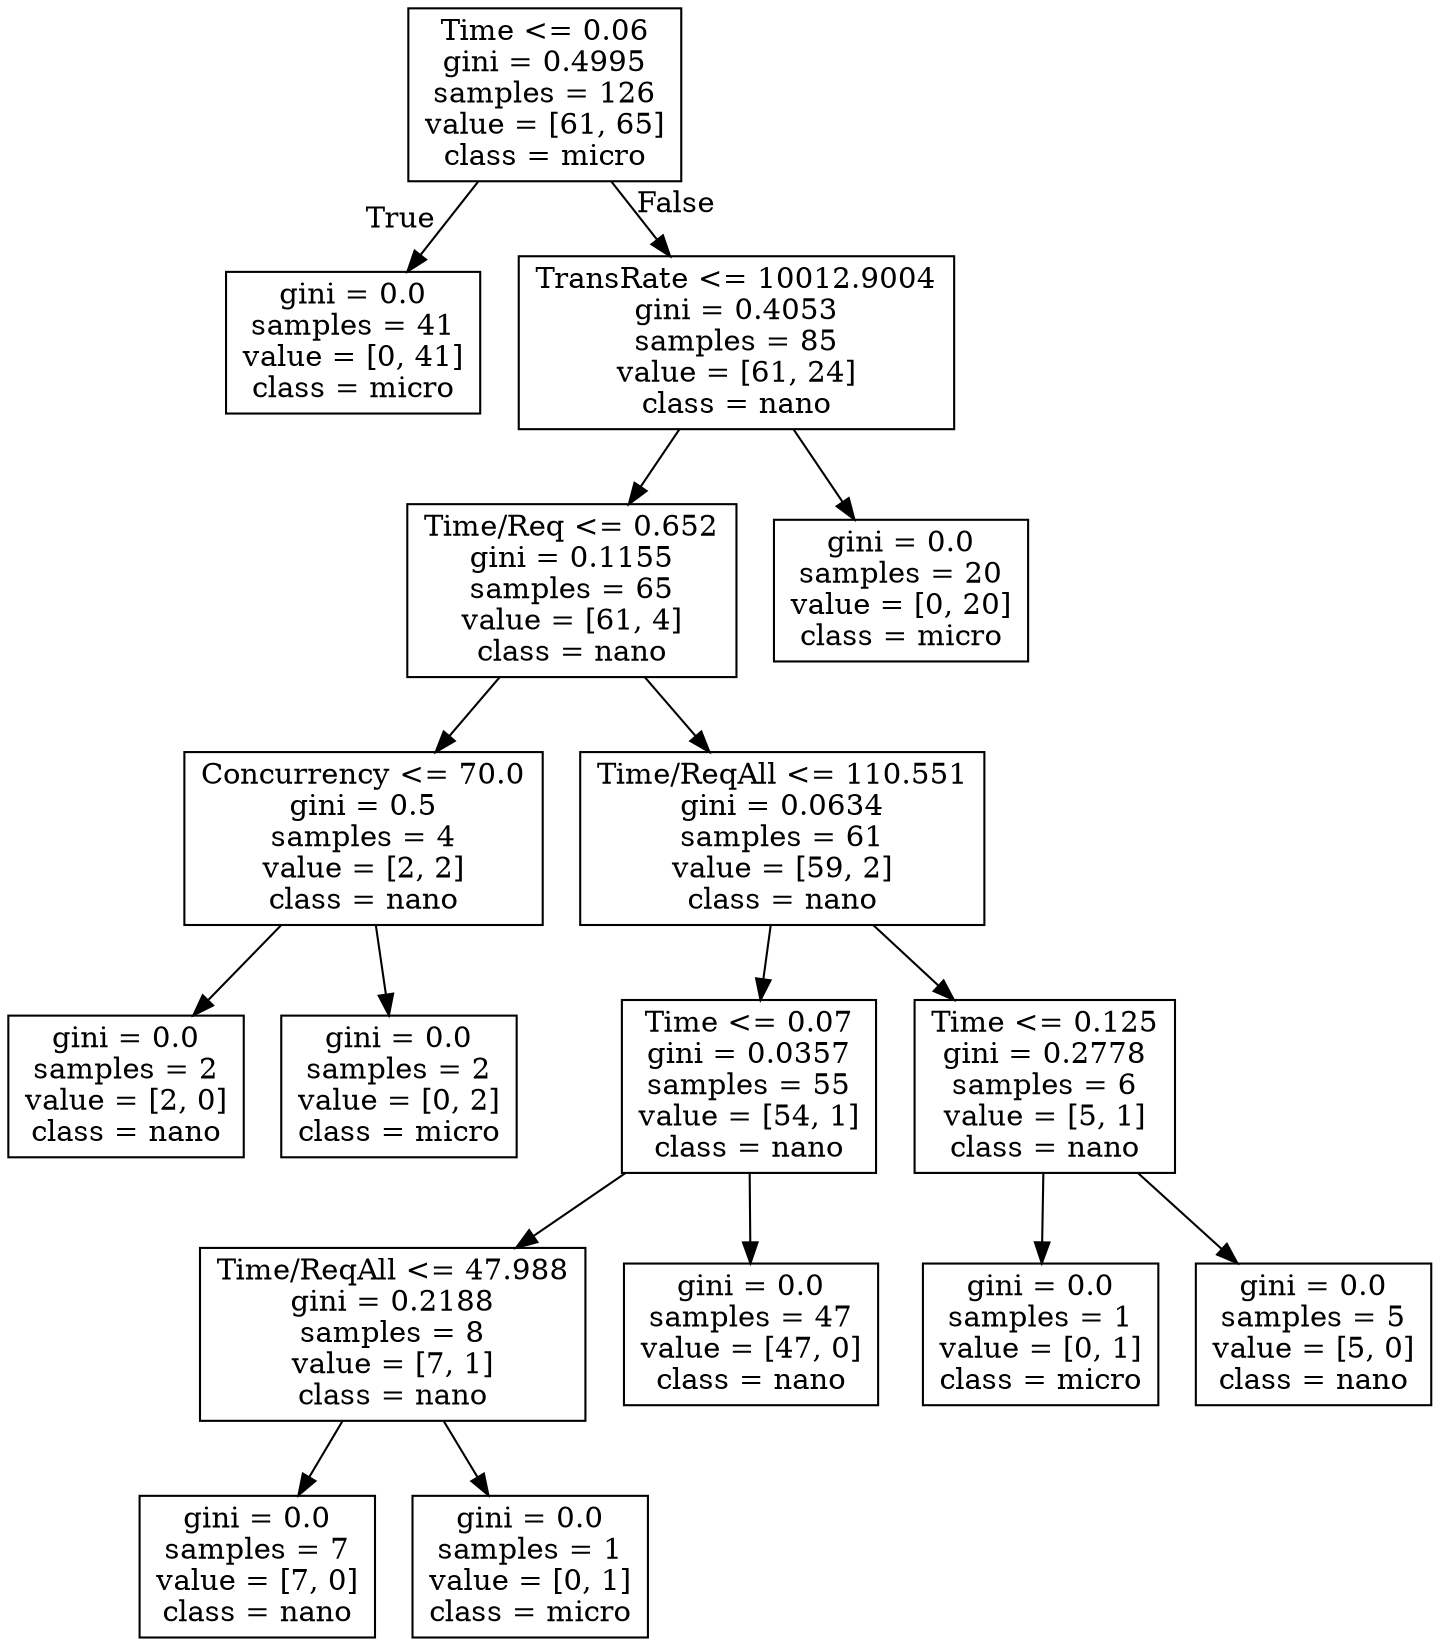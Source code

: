 digraph Tree {
node [shape=box] ;
0 [label="Time <= 0.06\ngini = 0.4995\nsamples = 126\nvalue = [61, 65]\nclass = micro"] ;
1 [label="gini = 0.0\nsamples = 41\nvalue = [0, 41]\nclass = micro"] ;
0 -> 1 [labeldistance=2.5, labelangle=45, headlabel="True"] ;
2 [label="TransRate <= 10012.9004\ngini = 0.4053\nsamples = 85\nvalue = [61, 24]\nclass = nano"] ;
0 -> 2 [labeldistance=2.5, labelangle=-45, headlabel="False"] ;
3 [label="Time/Req <= 0.652\ngini = 0.1155\nsamples = 65\nvalue = [61, 4]\nclass = nano"] ;
2 -> 3 ;
4 [label="Concurrency <= 70.0\ngini = 0.5\nsamples = 4\nvalue = [2, 2]\nclass = nano"] ;
3 -> 4 ;
5 [label="gini = 0.0\nsamples = 2\nvalue = [2, 0]\nclass = nano"] ;
4 -> 5 ;
6 [label="gini = 0.0\nsamples = 2\nvalue = [0, 2]\nclass = micro"] ;
4 -> 6 ;
7 [label="Time/ReqAll <= 110.551\ngini = 0.0634\nsamples = 61\nvalue = [59, 2]\nclass = nano"] ;
3 -> 7 ;
8 [label="Time <= 0.07\ngini = 0.0357\nsamples = 55\nvalue = [54, 1]\nclass = nano"] ;
7 -> 8 ;
9 [label="Time/ReqAll <= 47.988\ngini = 0.2188\nsamples = 8\nvalue = [7, 1]\nclass = nano"] ;
8 -> 9 ;
10 [label="gini = 0.0\nsamples = 7\nvalue = [7, 0]\nclass = nano"] ;
9 -> 10 ;
11 [label="gini = 0.0\nsamples = 1\nvalue = [0, 1]\nclass = micro"] ;
9 -> 11 ;
12 [label="gini = 0.0\nsamples = 47\nvalue = [47, 0]\nclass = nano"] ;
8 -> 12 ;
13 [label="Time <= 0.125\ngini = 0.2778\nsamples = 6\nvalue = [5, 1]\nclass = nano"] ;
7 -> 13 ;
14 [label="gini = 0.0\nsamples = 1\nvalue = [0, 1]\nclass = micro"] ;
13 -> 14 ;
15 [label="gini = 0.0\nsamples = 5\nvalue = [5, 0]\nclass = nano"] ;
13 -> 15 ;
16 [label="gini = 0.0\nsamples = 20\nvalue = [0, 20]\nclass = micro"] ;
2 -> 16 ;
}